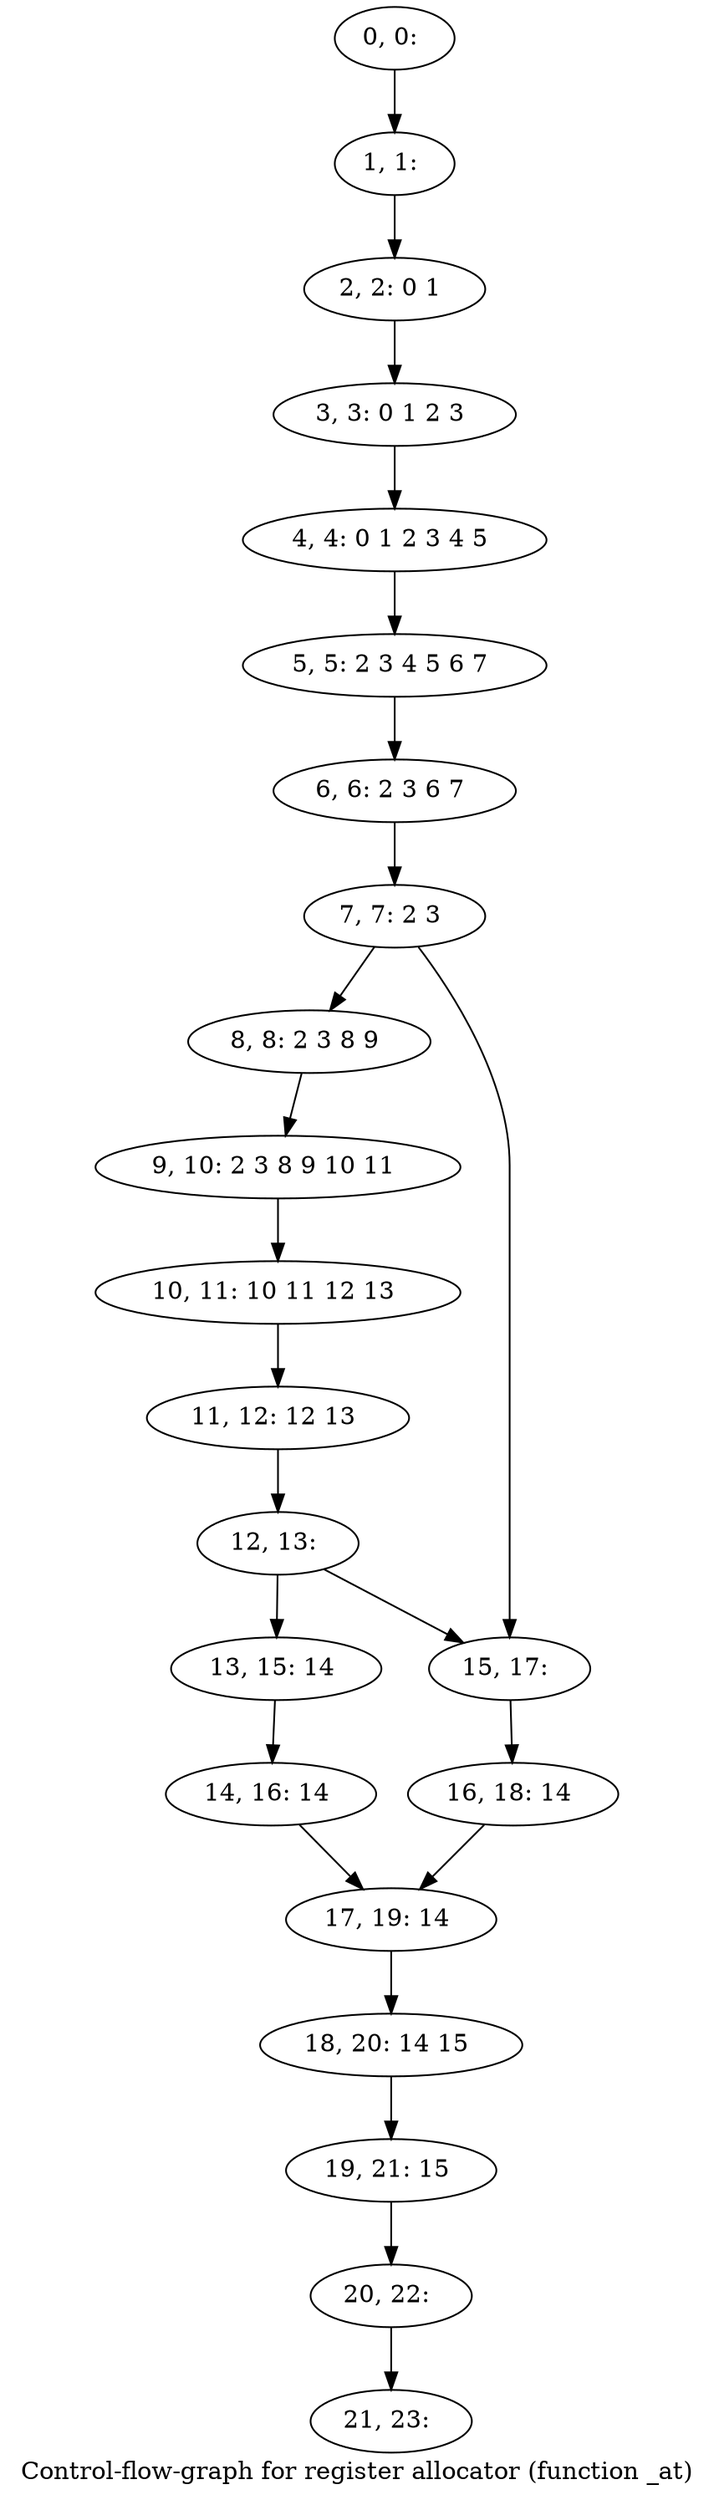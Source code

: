 digraph G {
graph [label="Control-flow-graph for register allocator (function _at)"]
0[label="0, 0: "];
1[label="1, 1: "];
2[label="2, 2: 0 1 "];
3[label="3, 3: 0 1 2 3 "];
4[label="4, 4: 0 1 2 3 4 5 "];
5[label="5, 5: 2 3 4 5 6 7 "];
6[label="6, 6: 2 3 6 7 "];
7[label="7, 7: 2 3 "];
8[label="8, 8: 2 3 8 9 "];
9[label="9, 10: 2 3 8 9 10 11 "];
10[label="10, 11: 10 11 12 13 "];
11[label="11, 12: 12 13 "];
12[label="12, 13: "];
13[label="13, 15: 14 "];
14[label="14, 16: 14 "];
15[label="15, 17: "];
16[label="16, 18: 14 "];
17[label="17, 19: 14 "];
18[label="18, 20: 14 15 "];
19[label="19, 21: 15 "];
20[label="20, 22: "];
21[label="21, 23: "];
0->1 ;
1->2 ;
2->3 ;
3->4 ;
4->5 ;
5->6 ;
6->7 ;
7->8 ;
7->15 ;
8->9 ;
9->10 ;
10->11 ;
11->12 ;
12->13 ;
12->15 ;
13->14 ;
14->17 ;
15->16 ;
16->17 ;
17->18 ;
18->19 ;
19->20 ;
20->21 ;
}
